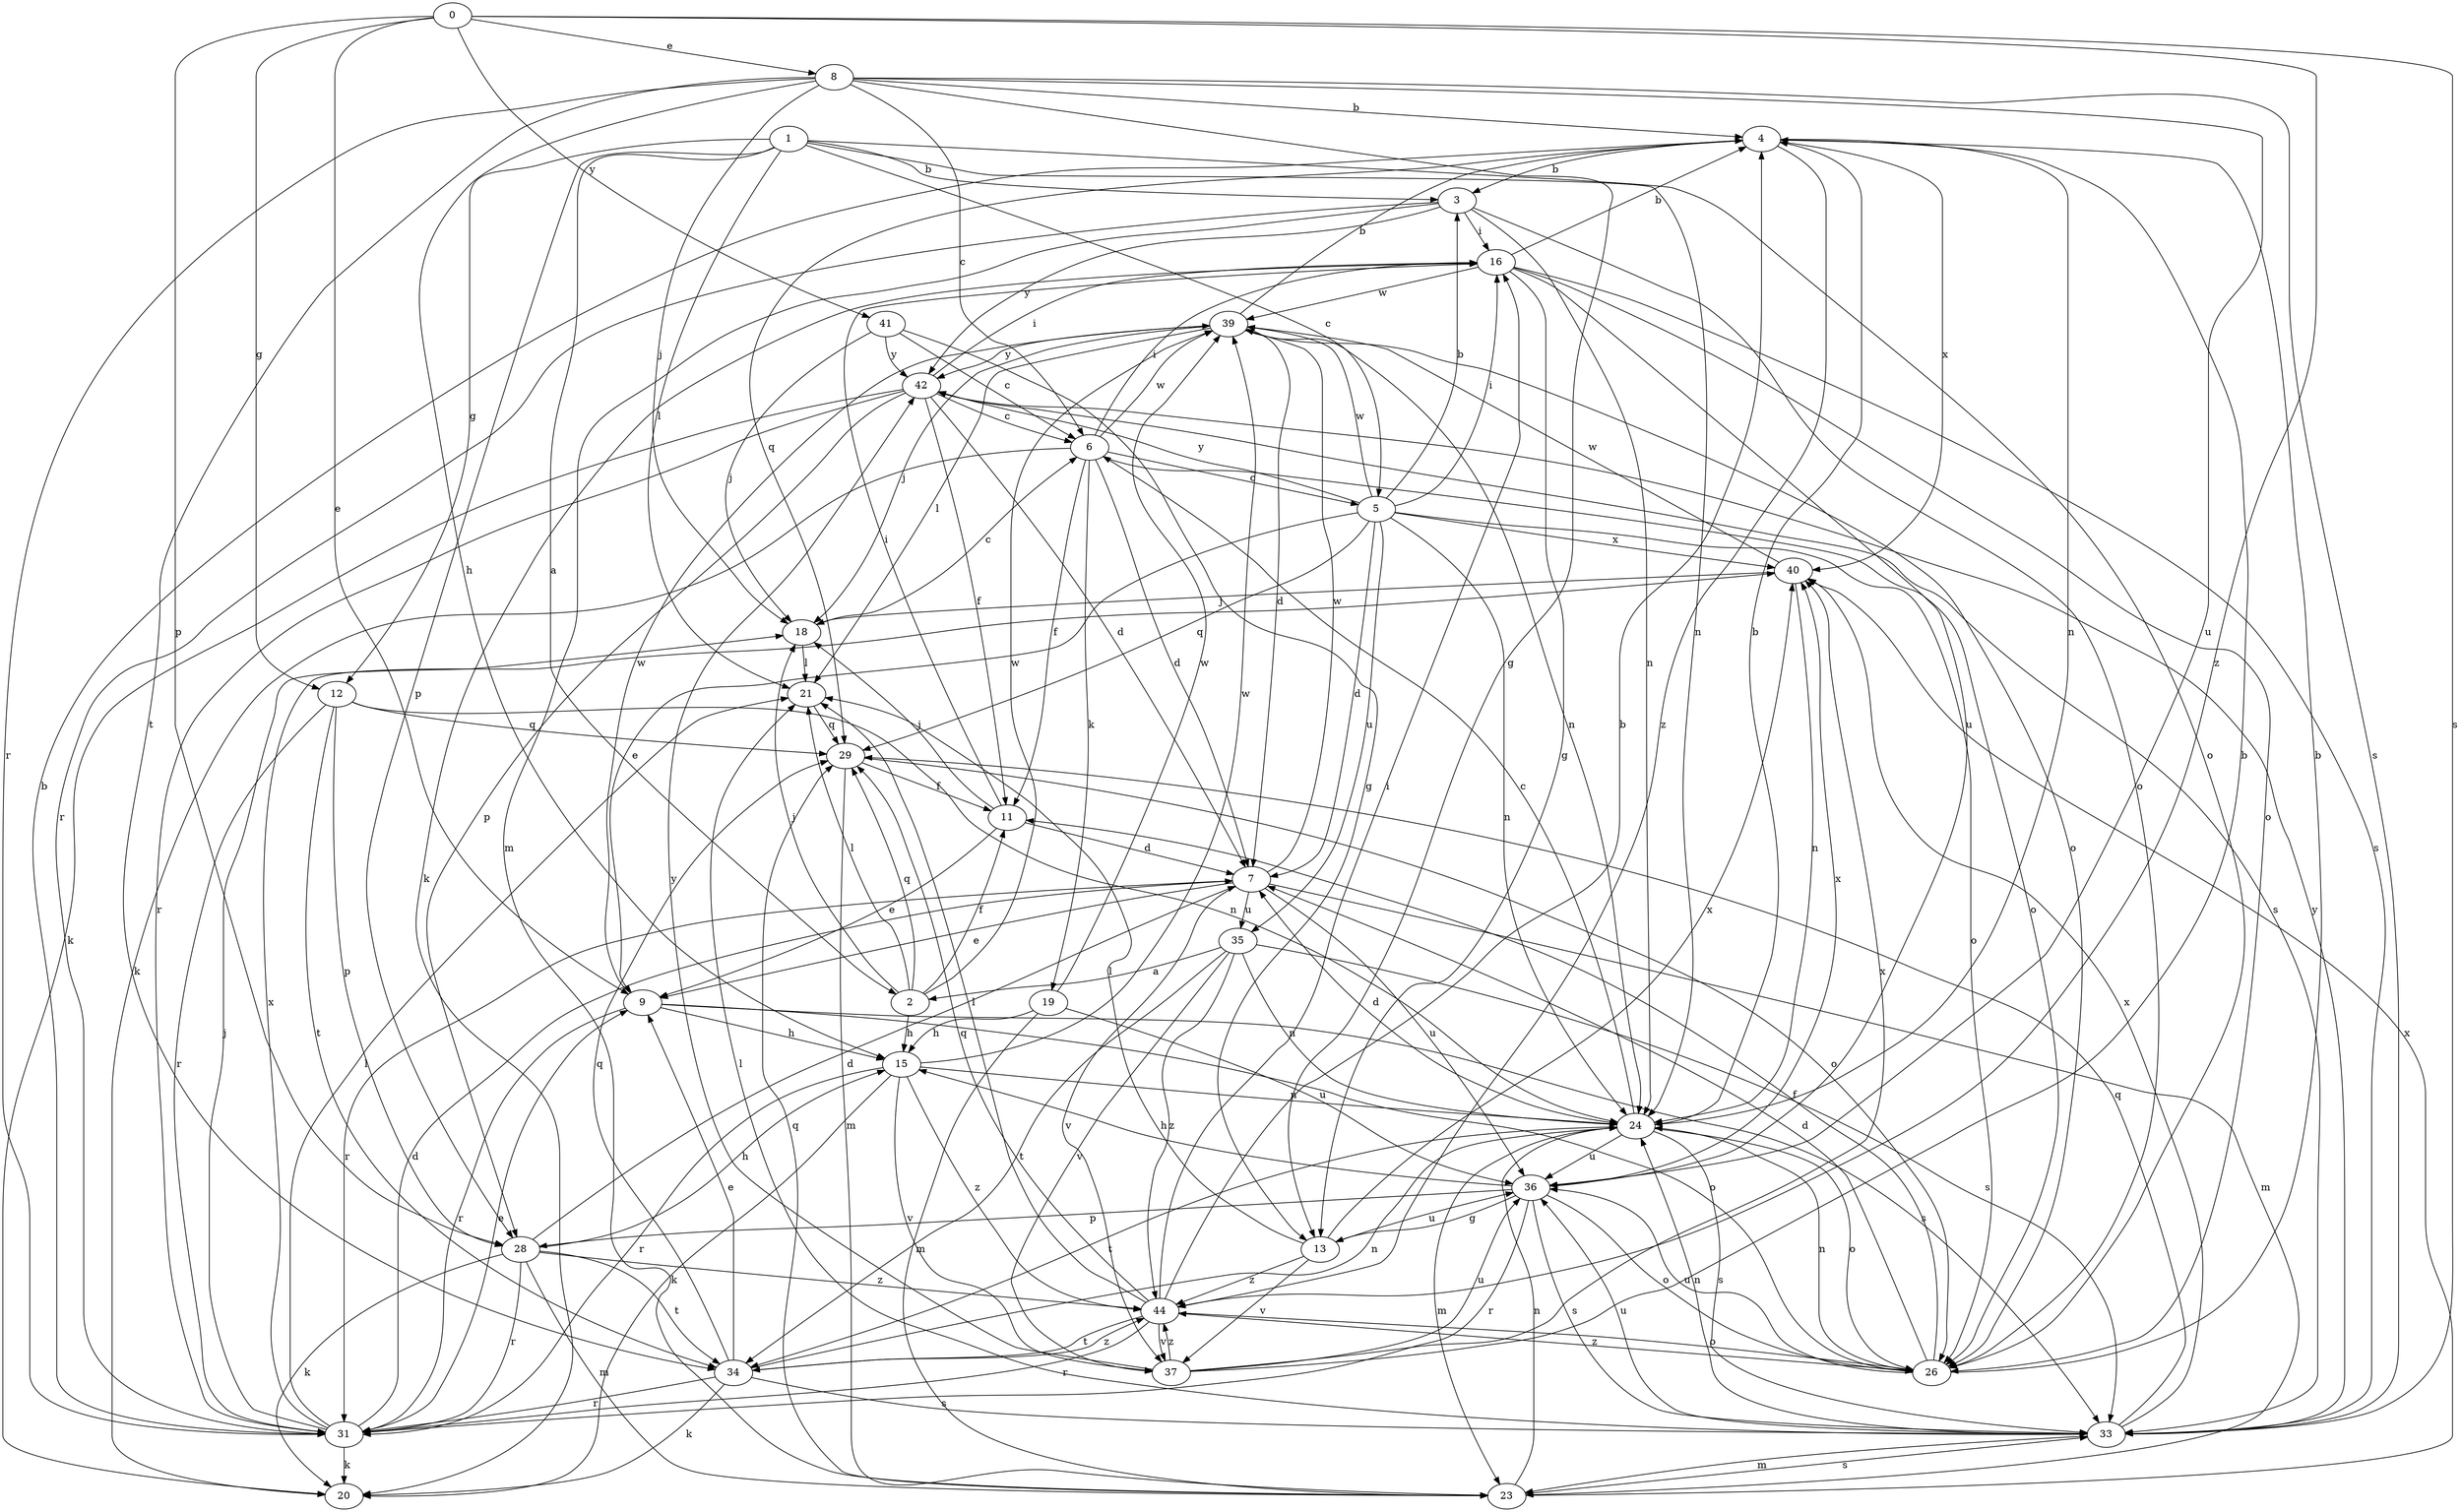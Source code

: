 strict digraph  {
0;
1;
2;
3;
4;
5;
6;
7;
8;
9;
11;
12;
13;
15;
16;
18;
19;
20;
21;
23;
24;
26;
28;
29;
31;
33;
34;
35;
36;
37;
39;
40;
41;
42;
44;
0 -> 8  [label=e];
0 -> 9  [label=e];
0 -> 12  [label=g];
0 -> 28  [label=p];
0 -> 33  [label=s];
0 -> 41  [label=y];
0 -> 44  [label=z];
1 -> 2  [label=a];
1 -> 3  [label=b];
1 -> 5  [label=c];
1 -> 12  [label=g];
1 -> 21  [label=l];
1 -> 24  [label=n];
1 -> 26  [label=o];
1 -> 28  [label=p];
2 -> 11  [label=f];
2 -> 15  [label=h];
2 -> 18  [label=j];
2 -> 21  [label=l];
2 -> 29  [label=q];
2 -> 39  [label=w];
3 -> 16  [label=i];
3 -> 23  [label=m];
3 -> 24  [label=n];
3 -> 26  [label=o];
3 -> 31  [label=r];
3 -> 42  [label=y];
4 -> 3  [label=b];
4 -> 24  [label=n];
4 -> 29  [label=q];
4 -> 40  [label=x];
4 -> 44  [label=z];
5 -> 3  [label=b];
5 -> 7  [label=d];
5 -> 9  [label=e];
5 -> 16  [label=i];
5 -> 24  [label=n];
5 -> 26  [label=o];
5 -> 29  [label=q];
5 -> 35  [label=u];
5 -> 39  [label=w];
5 -> 40  [label=x];
5 -> 42  [label=y];
6 -> 5  [label=c];
6 -> 7  [label=d];
6 -> 11  [label=f];
6 -> 16  [label=i];
6 -> 19  [label=k];
6 -> 20  [label=k];
6 -> 26  [label=o];
6 -> 39  [label=w];
7 -> 9  [label=e];
7 -> 23  [label=m];
7 -> 31  [label=r];
7 -> 35  [label=u];
7 -> 36  [label=u];
7 -> 37  [label=v];
7 -> 39  [label=w];
8 -> 4  [label=b];
8 -> 6  [label=c];
8 -> 13  [label=g];
8 -> 15  [label=h];
8 -> 18  [label=j];
8 -> 31  [label=r];
8 -> 33  [label=s];
8 -> 34  [label=t];
8 -> 36  [label=u];
9 -> 15  [label=h];
9 -> 26  [label=o];
9 -> 31  [label=r];
9 -> 33  [label=s];
9 -> 39  [label=w];
11 -> 7  [label=d];
11 -> 9  [label=e];
11 -> 16  [label=i];
11 -> 18  [label=j];
12 -> 24  [label=n];
12 -> 28  [label=p];
12 -> 29  [label=q];
12 -> 31  [label=r];
12 -> 34  [label=t];
13 -> 21  [label=l];
13 -> 36  [label=u];
13 -> 37  [label=v];
13 -> 40  [label=x];
13 -> 44  [label=z];
15 -> 20  [label=k];
15 -> 24  [label=n];
15 -> 31  [label=r];
15 -> 37  [label=v];
15 -> 39  [label=w];
15 -> 44  [label=z];
16 -> 4  [label=b];
16 -> 13  [label=g];
16 -> 20  [label=k];
16 -> 26  [label=o];
16 -> 33  [label=s];
16 -> 36  [label=u];
16 -> 39  [label=w];
18 -> 6  [label=c];
18 -> 21  [label=l];
19 -> 15  [label=h];
19 -> 23  [label=m];
19 -> 36  [label=u];
19 -> 39  [label=w];
21 -> 29  [label=q];
23 -> 24  [label=n];
23 -> 29  [label=q];
23 -> 33  [label=s];
23 -> 40  [label=x];
24 -> 4  [label=b];
24 -> 6  [label=c];
24 -> 7  [label=d];
24 -> 23  [label=m];
24 -> 26  [label=o];
24 -> 33  [label=s];
24 -> 34  [label=t];
24 -> 36  [label=u];
26 -> 4  [label=b];
26 -> 7  [label=d];
26 -> 11  [label=f];
26 -> 24  [label=n];
26 -> 36  [label=u];
26 -> 44  [label=z];
28 -> 7  [label=d];
28 -> 15  [label=h];
28 -> 20  [label=k];
28 -> 23  [label=m];
28 -> 31  [label=r];
28 -> 34  [label=t];
28 -> 44  [label=z];
29 -> 11  [label=f];
29 -> 23  [label=m];
29 -> 26  [label=o];
31 -> 4  [label=b];
31 -> 7  [label=d];
31 -> 9  [label=e];
31 -> 18  [label=j];
31 -> 20  [label=k];
31 -> 21  [label=l];
31 -> 40  [label=x];
33 -> 21  [label=l];
33 -> 23  [label=m];
33 -> 24  [label=n];
33 -> 29  [label=q];
33 -> 36  [label=u];
33 -> 40  [label=x];
33 -> 42  [label=y];
34 -> 9  [label=e];
34 -> 20  [label=k];
34 -> 24  [label=n];
34 -> 29  [label=q];
34 -> 31  [label=r];
34 -> 33  [label=s];
34 -> 44  [label=z];
35 -> 2  [label=a];
35 -> 24  [label=n];
35 -> 33  [label=s];
35 -> 34  [label=t];
35 -> 37  [label=v];
35 -> 44  [label=z];
36 -> 13  [label=g];
36 -> 15  [label=h];
36 -> 26  [label=o];
36 -> 28  [label=p];
36 -> 31  [label=r];
36 -> 33  [label=s];
36 -> 40  [label=x];
37 -> 4  [label=b];
37 -> 36  [label=u];
37 -> 40  [label=x];
37 -> 42  [label=y];
37 -> 44  [label=z];
39 -> 4  [label=b];
39 -> 7  [label=d];
39 -> 18  [label=j];
39 -> 21  [label=l];
39 -> 24  [label=n];
39 -> 26  [label=o];
39 -> 42  [label=y];
40 -> 18  [label=j];
40 -> 24  [label=n];
40 -> 39  [label=w];
41 -> 6  [label=c];
41 -> 13  [label=g];
41 -> 18  [label=j];
41 -> 42  [label=y];
42 -> 6  [label=c];
42 -> 7  [label=d];
42 -> 11  [label=f];
42 -> 16  [label=i];
42 -> 20  [label=k];
42 -> 28  [label=p];
42 -> 31  [label=r];
42 -> 33  [label=s];
44 -> 4  [label=b];
44 -> 16  [label=i];
44 -> 21  [label=l];
44 -> 26  [label=o];
44 -> 29  [label=q];
44 -> 31  [label=r];
44 -> 34  [label=t];
44 -> 37  [label=v];
}
